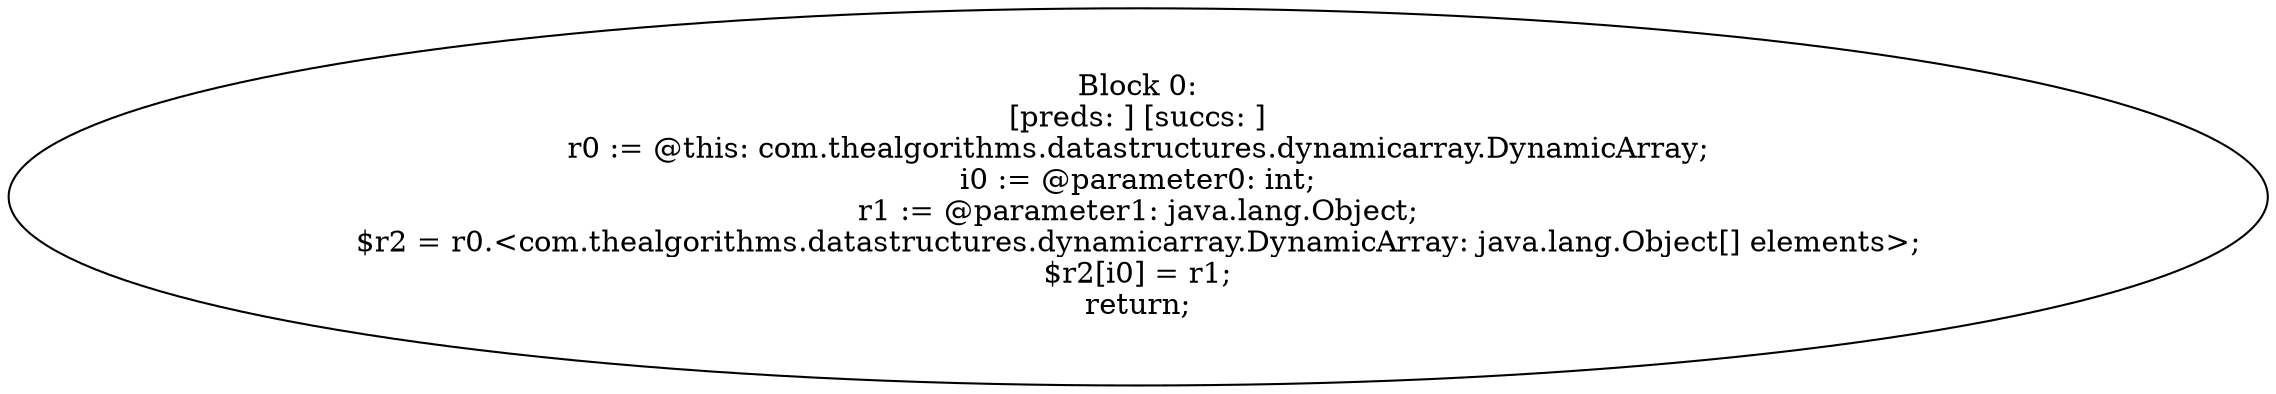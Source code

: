 digraph "unitGraph" {
    "Block 0:
[preds: ] [succs: ]
r0 := @this: com.thealgorithms.datastructures.dynamicarray.DynamicArray;
i0 := @parameter0: int;
r1 := @parameter1: java.lang.Object;
$r2 = r0.<com.thealgorithms.datastructures.dynamicarray.DynamicArray: java.lang.Object[] elements>;
$r2[i0] = r1;
return;
"
}
